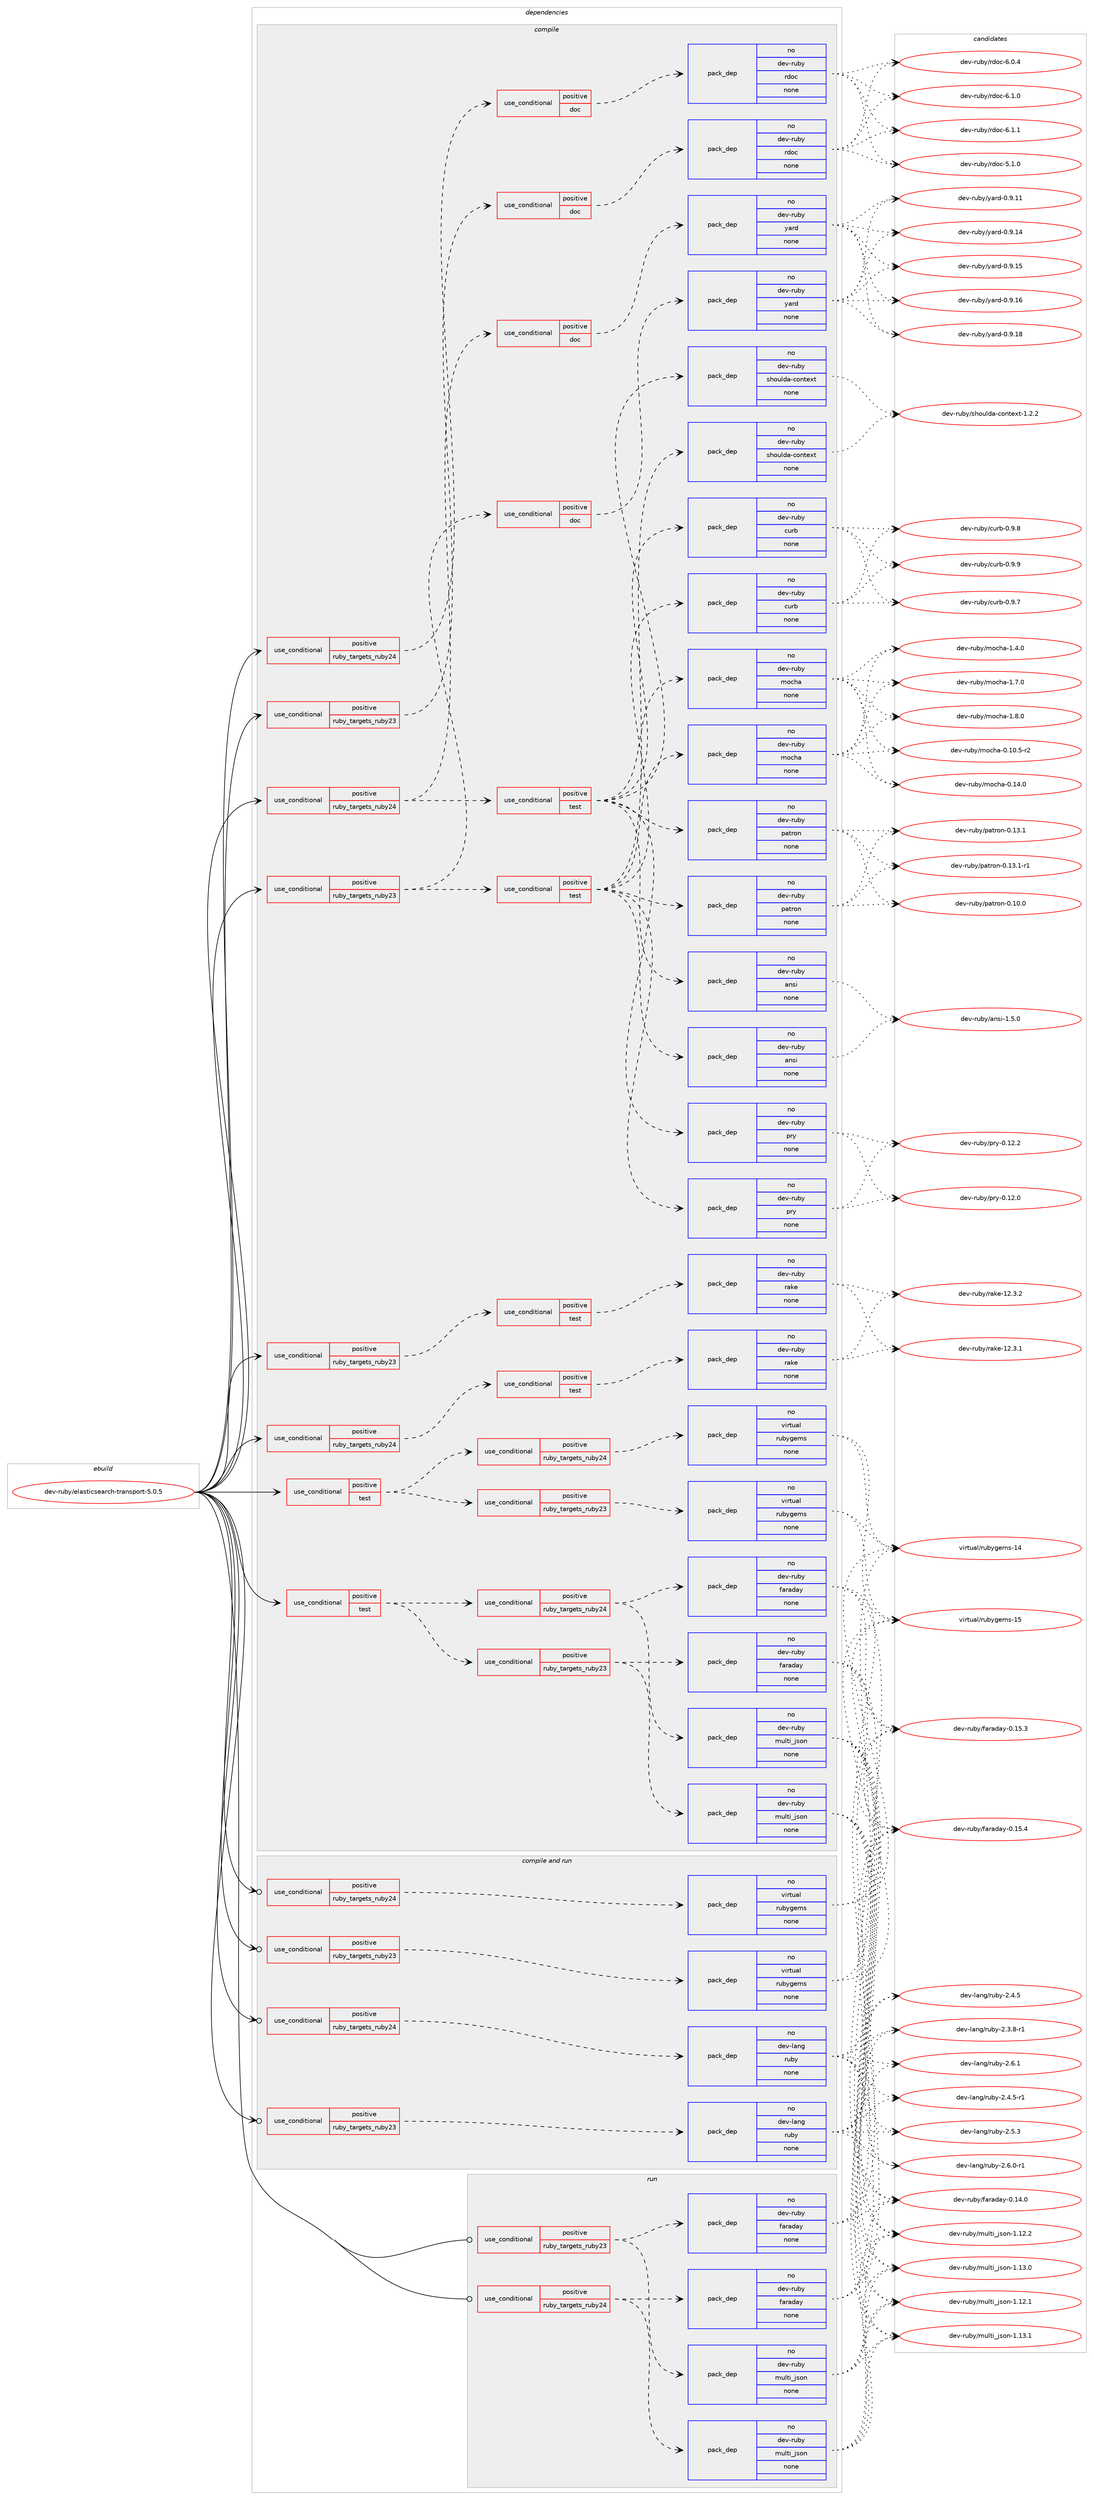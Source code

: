 digraph prolog {

# *************
# Graph options
# *************

newrank=true;
concentrate=true;
compound=true;
graph [rankdir=LR,fontname=Helvetica,fontsize=10,ranksep=1.5];#, ranksep=2.5, nodesep=0.2];
edge  [arrowhead=vee];
node  [fontname=Helvetica,fontsize=10];

# **********
# The ebuild
# **********

subgraph cluster_leftcol {
color=gray;
rank=same;
label=<<i>ebuild</i>>;
id [label="dev-ruby/elasticsearch-transport-5.0.5", color=red, width=4, href="../dev-ruby/elasticsearch-transport-5.0.5.svg"];
}

# ****************
# The dependencies
# ****************

subgraph cluster_midcol {
color=gray;
label=<<i>dependencies</i>>;
subgraph cluster_compile {
fillcolor="#eeeeee";
style=filled;
label=<<i>compile</i>>;
subgraph cond398939 {
dependency1491663 [label=<<TABLE BORDER="0" CELLBORDER="1" CELLSPACING="0" CELLPADDING="4"><TR><TD ROWSPAN="3" CELLPADDING="10">use_conditional</TD></TR><TR><TD>positive</TD></TR><TR><TD>ruby_targets_ruby23</TD></TR></TABLE>>, shape=none, color=red];
subgraph cond398940 {
dependency1491664 [label=<<TABLE BORDER="0" CELLBORDER="1" CELLSPACING="0" CELLPADDING="4"><TR><TD ROWSPAN="3" CELLPADDING="10">use_conditional</TD></TR><TR><TD>positive</TD></TR><TR><TD>doc</TD></TR></TABLE>>, shape=none, color=red];
subgraph pack1069280 {
dependency1491665 [label=<<TABLE BORDER="0" CELLBORDER="1" CELLSPACING="0" CELLPADDING="4" WIDTH="220"><TR><TD ROWSPAN="6" CELLPADDING="30">pack_dep</TD></TR><TR><TD WIDTH="110">no</TD></TR><TR><TD>dev-ruby</TD></TR><TR><TD>rdoc</TD></TR><TR><TD>none</TD></TR><TR><TD></TD></TR></TABLE>>, shape=none, color=blue];
}
dependency1491664:e -> dependency1491665:w [weight=20,style="dashed",arrowhead="vee"];
}
dependency1491663:e -> dependency1491664:w [weight=20,style="dashed",arrowhead="vee"];
}
id:e -> dependency1491663:w [weight=20,style="solid",arrowhead="vee"];
subgraph cond398941 {
dependency1491666 [label=<<TABLE BORDER="0" CELLBORDER="1" CELLSPACING="0" CELLPADDING="4"><TR><TD ROWSPAN="3" CELLPADDING="10">use_conditional</TD></TR><TR><TD>positive</TD></TR><TR><TD>ruby_targets_ruby23</TD></TR></TABLE>>, shape=none, color=red];
subgraph cond398942 {
dependency1491667 [label=<<TABLE BORDER="0" CELLBORDER="1" CELLSPACING="0" CELLPADDING="4"><TR><TD ROWSPAN="3" CELLPADDING="10">use_conditional</TD></TR><TR><TD>positive</TD></TR><TR><TD>doc</TD></TR></TABLE>>, shape=none, color=red];
subgraph pack1069281 {
dependency1491668 [label=<<TABLE BORDER="0" CELLBORDER="1" CELLSPACING="0" CELLPADDING="4" WIDTH="220"><TR><TD ROWSPAN="6" CELLPADDING="30">pack_dep</TD></TR><TR><TD WIDTH="110">no</TD></TR><TR><TD>dev-ruby</TD></TR><TR><TD>yard</TD></TR><TR><TD>none</TD></TR><TR><TD></TD></TR></TABLE>>, shape=none, color=blue];
}
dependency1491667:e -> dependency1491668:w [weight=20,style="dashed",arrowhead="vee"];
}
dependency1491666:e -> dependency1491667:w [weight=20,style="dashed",arrowhead="vee"];
subgraph cond398943 {
dependency1491669 [label=<<TABLE BORDER="0" CELLBORDER="1" CELLSPACING="0" CELLPADDING="4"><TR><TD ROWSPAN="3" CELLPADDING="10">use_conditional</TD></TR><TR><TD>positive</TD></TR><TR><TD>test</TD></TR></TABLE>>, shape=none, color=red];
subgraph pack1069282 {
dependency1491670 [label=<<TABLE BORDER="0" CELLBORDER="1" CELLSPACING="0" CELLPADDING="4" WIDTH="220"><TR><TD ROWSPAN="6" CELLPADDING="30">pack_dep</TD></TR><TR><TD WIDTH="110">no</TD></TR><TR><TD>dev-ruby</TD></TR><TR><TD>ansi</TD></TR><TR><TD>none</TD></TR><TR><TD></TD></TR></TABLE>>, shape=none, color=blue];
}
dependency1491669:e -> dependency1491670:w [weight=20,style="dashed",arrowhead="vee"];
subgraph pack1069283 {
dependency1491671 [label=<<TABLE BORDER="0" CELLBORDER="1" CELLSPACING="0" CELLPADDING="4" WIDTH="220"><TR><TD ROWSPAN="6" CELLPADDING="30">pack_dep</TD></TR><TR><TD WIDTH="110">no</TD></TR><TR><TD>dev-ruby</TD></TR><TR><TD>mocha</TD></TR><TR><TD>none</TD></TR><TR><TD></TD></TR></TABLE>>, shape=none, color=blue];
}
dependency1491669:e -> dependency1491671:w [weight=20,style="dashed",arrowhead="vee"];
subgraph pack1069284 {
dependency1491672 [label=<<TABLE BORDER="0" CELLBORDER="1" CELLSPACING="0" CELLPADDING="4" WIDTH="220"><TR><TD ROWSPAN="6" CELLPADDING="30">pack_dep</TD></TR><TR><TD WIDTH="110">no</TD></TR><TR><TD>dev-ruby</TD></TR><TR><TD>pry</TD></TR><TR><TD>none</TD></TR><TR><TD></TD></TR></TABLE>>, shape=none, color=blue];
}
dependency1491669:e -> dependency1491672:w [weight=20,style="dashed",arrowhead="vee"];
subgraph pack1069285 {
dependency1491673 [label=<<TABLE BORDER="0" CELLBORDER="1" CELLSPACING="0" CELLPADDING="4" WIDTH="220"><TR><TD ROWSPAN="6" CELLPADDING="30">pack_dep</TD></TR><TR><TD WIDTH="110">no</TD></TR><TR><TD>dev-ruby</TD></TR><TR><TD>shoulda-context</TD></TR><TR><TD>none</TD></TR><TR><TD></TD></TR></TABLE>>, shape=none, color=blue];
}
dependency1491669:e -> dependency1491673:w [weight=20,style="dashed",arrowhead="vee"];
subgraph pack1069286 {
dependency1491674 [label=<<TABLE BORDER="0" CELLBORDER="1" CELLSPACING="0" CELLPADDING="4" WIDTH="220"><TR><TD ROWSPAN="6" CELLPADDING="30">pack_dep</TD></TR><TR><TD WIDTH="110">no</TD></TR><TR><TD>dev-ruby</TD></TR><TR><TD>curb</TD></TR><TR><TD>none</TD></TR><TR><TD></TD></TR></TABLE>>, shape=none, color=blue];
}
dependency1491669:e -> dependency1491674:w [weight=20,style="dashed",arrowhead="vee"];
subgraph pack1069287 {
dependency1491675 [label=<<TABLE BORDER="0" CELLBORDER="1" CELLSPACING="0" CELLPADDING="4" WIDTH="220"><TR><TD ROWSPAN="6" CELLPADDING="30">pack_dep</TD></TR><TR><TD WIDTH="110">no</TD></TR><TR><TD>dev-ruby</TD></TR><TR><TD>patron</TD></TR><TR><TD>none</TD></TR><TR><TD></TD></TR></TABLE>>, shape=none, color=blue];
}
dependency1491669:e -> dependency1491675:w [weight=20,style="dashed",arrowhead="vee"];
}
dependency1491666:e -> dependency1491669:w [weight=20,style="dashed",arrowhead="vee"];
}
id:e -> dependency1491666:w [weight=20,style="solid",arrowhead="vee"];
subgraph cond398944 {
dependency1491676 [label=<<TABLE BORDER="0" CELLBORDER="1" CELLSPACING="0" CELLPADDING="4"><TR><TD ROWSPAN="3" CELLPADDING="10">use_conditional</TD></TR><TR><TD>positive</TD></TR><TR><TD>ruby_targets_ruby23</TD></TR></TABLE>>, shape=none, color=red];
subgraph cond398945 {
dependency1491677 [label=<<TABLE BORDER="0" CELLBORDER="1" CELLSPACING="0" CELLPADDING="4"><TR><TD ROWSPAN="3" CELLPADDING="10">use_conditional</TD></TR><TR><TD>positive</TD></TR><TR><TD>test</TD></TR></TABLE>>, shape=none, color=red];
subgraph pack1069288 {
dependency1491678 [label=<<TABLE BORDER="0" CELLBORDER="1" CELLSPACING="0" CELLPADDING="4" WIDTH="220"><TR><TD ROWSPAN="6" CELLPADDING="30">pack_dep</TD></TR><TR><TD WIDTH="110">no</TD></TR><TR><TD>dev-ruby</TD></TR><TR><TD>rake</TD></TR><TR><TD>none</TD></TR><TR><TD></TD></TR></TABLE>>, shape=none, color=blue];
}
dependency1491677:e -> dependency1491678:w [weight=20,style="dashed",arrowhead="vee"];
}
dependency1491676:e -> dependency1491677:w [weight=20,style="dashed",arrowhead="vee"];
}
id:e -> dependency1491676:w [weight=20,style="solid",arrowhead="vee"];
subgraph cond398946 {
dependency1491679 [label=<<TABLE BORDER="0" CELLBORDER="1" CELLSPACING="0" CELLPADDING="4"><TR><TD ROWSPAN="3" CELLPADDING="10">use_conditional</TD></TR><TR><TD>positive</TD></TR><TR><TD>ruby_targets_ruby24</TD></TR></TABLE>>, shape=none, color=red];
subgraph cond398947 {
dependency1491680 [label=<<TABLE BORDER="0" CELLBORDER="1" CELLSPACING="0" CELLPADDING="4"><TR><TD ROWSPAN="3" CELLPADDING="10">use_conditional</TD></TR><TR><TD>positive</TD></TR><TR><TD>doc</TD></TR></TABLE>>, shape=none, color=red];
subgraph pack1069289 {
dependency1491681 [label=<<TABLE BORDER="0" CELLBORDER="1" CELLSPACING="0" CELLPADDING="4" WIDTH="220"><TR><TD ROWSPAN="6" CELLPADDING="30">pack_dep</TD></TR><TR><TD WIDTH="110">no</TD></TR><TR><TD>dev-ruby</TD></TR><TR><TD>rdoc</TD></TR><TR><TD>none</TD></TR><TR><TD></TD></TR></TABLE>>, shape=none, color=blue];
}
dependency1491680:e -> dependency1491681:w [weight=20,style="dashed",arrowhead="vee"];
}
dependency1491679:e -> dependency1491680:w [weight=20,style="dashed",arrowhead="vee"];
}
id:e -> dependency1491679:w [weight=20,style="solid",arrowhead="vee"];
subgraph cond398948 {
dependency1491682 [label=<<TABLE BORDER="0" CELLBORDER="1" CELLSPACING="0" CELLPADDING="4"><TR><TD ROWSPAN="3" CELLPADDING="10">use_conditional</TD></TR><TR><TD>positive</TD></TR><TR><TD>ruby_targets_ruby24</TD></TR></TABLE>>, shape=none, color=red];
subgraph cond398949 {
dependency1491683 [label=<<TABLE BORDER="0" CELLBORDER="1" CELLSPACING="0" CELLPADDING="4"><TR><TD ROWSPAN="3" CELLPADDING="10">use_conditional</TD></TR><TR><TD>positive</TD></TR><TR><TD>doc</TD></TR></TABLE>>, shape=none, color=red];
subgraph pack1069290 {
dependency1491684 [label=<<TABLE BORDER="0" CELLBORDER="1" CELLSPACING="0" CELLPADDING="4" WIDTH="220"><TR><TD ROWSPAN="6" CELLPADDING="30">pack_dep</TD></TR><TR><TD WIDTH="110">no</TD></TR><TR><TD>dev-ruby</TD></TR><TR><TD>yard</TD></TR><TR><TD>none</TD></TR><TR><TD></TD></TR></TABLE>>, shape=none, color=blue];
}
dependency1491683:e -> dependency1491684:w [weight=20,style="dashed",arrowhead="vee"];
}
dependency1491682:e -> dependency1491683:w [weight=20,style="dashed",arrowhead="vee"];
subgraph cond398950 {
dependency1491685 [label=<<TABLE BORDER="0" CELLBORDER="1" CELLSPACING="0" CELLPADDING="4"><TR><TD ROWSPAN="3" CELLPADDING="10">use_conditional</TD></TR><TR><TD>positive</TD></TR><TR><TD>test</TD></TR></TABLE>>, shape=none, color=red];
subgraph pack1069291 {
dependency1491686 [label=<<TABLE BORDER="0" CELLBORDER="1" CELLSPACING="0" CELLPADDING="4" WIDTH="220"><TR><TD ROWSPAN="6" CELLPADDING="30">pack_dep</TD></TR><TR><TD WIDTH="110">no</TD></TR><TR><TD>dev-ruby</TD></TR><TR><TD>ansi</TD></TR><TR><TD>none</TD></TR><TR><TD></TD></TR></TABLE>>, shape=none, color=blue];
}
dependency1491685:e -> dependency1491686:w [weight=20,style="dashed",arrowhead="vee"];
subgraph pack1069292 {
dependency1491687 [label=<<TABLE BORDER="0" CELLBORDER="1" CELLSPACING="0" CELLPADDING="4" WIDTH="220"><TR><TD ROWSPAN="6" CELLPADDING="30">pack_dep</TD></TR><TR><TD WIDTH="110">no</TD></TR><TR><TD>dev-ruby</TD></TR><TR><TD>mocha</TD></TR><TR><TD>none</TD></TR><TR><TD></TD></TR></TABLE>>, shape=none, color=blue];
}
dependency1491685:e -> dependency1491687:w [weight=20,style="dashed",arrowhead="vee"];
subgraph pack1069293 {
dependency1491688 [label=<<TABLE BORDER="0" CELLBORDER="1" CELLSPACING="0" CELLPADDING="4" WIDTH="220"><TR><TD ROWSPAN="6" CELLPADDING="30">pack_dep</TD></TR><TR><TD WIDTH="110">no</TD></TR><TR><TD>dev-ruby</TD></TR><TR><TD>pry</TD></TR><TR><TD>none</TD></TR><TR><TD></TD></TR></TABLE>>, shape=none, color=blue];
}
dependency1491685:e -> dependency1491688:w [weight=20,style="dashed",arrowhead="vee"];
subgraph pack1069294 {
dependency1491689 [label=<<TABLE BORDER="0" CELLBORDER="1" CELLSPACING="0" CELLPADDING="4" WIDTH="220"><TR><TD ROWSPAN="6" CELLPADDING="30">pack_dep</TD></TR><TR><TD WIDTH="110">no</TD></TR><TR><TD>dev-ruby</TD></TR><TR><TD>shoulda-context</TD></TR><TR><TD>none</TD></TR><TR><TD></TD></TR></TABLE>>, shape=none, color=blue];
}
dependency1491685:e -> dependency1491689:w [weight=20,style="dashed",arrowhead="vee"];
subgraph pack1069295 {
dependency1491690 [label=<<TABLE BORDER="0" CELLBORDER="1" CELLSPACING="0" CELLPADDING="4" WIDTH="220"><TR><TD ROWSPAN="6" CELLPADDING="30">pack_dep</TD></TR><TR><TD WIDTH="110">no</TD></TR><TR><TD>dev-ruby</TD></TR><TR><TD>curb</TD></TR><TR><TD>none</TD></TR><TR><TD></TD></TR></TABLE>>, shape=none, color=blue];
}
dependency1491685:e -> dependency1491690:w [weight=20,style="dashed",arrowhead="vee"];
subgraph pack1069296 {
dependency1491691 [label=<<TABLE BORDER="0" CELLBORDER="1" CELLSPACING="0" CELLPADDING="4" WIDTH="220"><TR><TD ROWSPAN="6" CELLPADDING="30">pack_dep</TD></TR><TR><TD WIDTH="110">no</TD></TR><TR><TD>dev-ruby</TD></TR><TR><TD>patron</TD></TR><TR><TD>none</TD></TR><TR><TD></TD></TR></TABLE>>, shape=none, color=blue];
}
dependency1491685:e -> dependency1491691:w [weight=20,style="dashed",arrowhead="vee"];
}
dependency1491682:e -> dependency1491685:w [weight=20,style="dashed",arrowhead="vee"];
}
id:e -> dependency1491682:w [weight=20,style="solid",arrowhead="vee"];
subgraph cond398951 {
dependency1491692 [label=<<TABLE BORDER="0" CELLBORDER="1" CELLSPACING="0" CELLPADDING="4"><TR><TD ROWSPAN="3" CELLPADDING="10">use_conditional</TD></TR><TR><TD>positive</TD></TR><TR><TD>ruby_targets_ruby24</TD></TR></TABLE>>, shape=none, color=red];
subgraph cond398952 {
dependency1491693 [label=<<TABLE BORDER="0" CELLBORDER="1" CELLSPACING="0" CELLPADDING="4"><TR><TD ROWSPAN="3" CELLPADDING="10">use_conditional</TD></TR><TR><TD>positive</TD></TR><TR><TD>test</TD></TR></TABLE>>, shape=none, color=red];
subgraph pack1069297 {
dependency1491694 [label=<<TABLE BORDER="0" CELLBORDER="1" CELLSPACING="0" CELLPADDING="4" WIDTH="220"><TR><TD ROWSPAN="6" CELLPADDING="30">pack_dep</TD></TR><TR><TD WIDTH="110">no</TD></TR><TR><TD>dev-ruby</TD></TR><TR><TD>rake</TD></TR><TR><TD>none</TD></TR><TR><TD></TD></TR></TABLE>>, shape=none, color=blue];
}
dependency1491693:e -> dependency1491694:w [weight=20,style="dashed",arrowhead="vee"];
}
dependency1491692:e -> dependency1491693:w [weight=20,style="dashed",arrowhead="vee"];
}
id:e -> dependency1491692:w [weight=20,style="solid",arrowhead="vee"];
subgraph cond398953 {
dependency1491695 [label=<<TABLE BORDER="0" CELLBORDER="1" CELLSPACING="0" CELLPADDING="4"><TR><TD ROWSPAN="3" CELLPADDING="10">use_conditional</TD></TR><TR><TD>positive</TD></TR><TR><TD>test</TD></TR></TABLE>>, shape=none, color=red];
subgraph cond398954 {
dependency1491696 [label=<<TABLE BORDER="0" CELLBORDER="1" CELLSPACING="0" CELLPADDING="4"><TR><TD ROWSPAN="3" CELLPADDING="10">use_conditional</TD></TR><TR><TD>positive</TD></TR><TR><TD>ruby_targets_ruby23</TD></TR></TABLE>>, shape=none, color=red];
subgraph pack1069298 {
dependency1491697 [label=<<TABLE BORDER="0" CELLBORDER="1" CELLSPACING="0" CELLPADDING="4" WIDTH="220"><TR><TD ROWSPAN="6" CELLPADDING="30">pack_dep</TD></TR><TR><TD WIDTH="110">no</TD></TR><TR><TD>dev-ruby</TD></TR><TR><TD>faraday</TD></TR><TR><TD>none</TD></TR><TR><TD></TD></TR></TABLE>>, shape=none, color=blue];
}
dependency1491696:e -> dependency1491697:w [weight=20,style="dashed",arrowhead="vee"];
subgraph pack1069299 {
dependency1491698 [label=<<TABLE BORDER="0" CELLBORDER="1" CELLSPACING="0" CELLPADDING="4" WIDTH="220"><TR><TD ROWSPAN="6" CELLPADDING="30">pack_dep</TD></TR><TR><TD WIDTH="110">no</TD></TR><TR><TD>dev-ruby</TD></TR><TR><TD>multi_json</TD></TR><TR><TD>none</TD></TR><TR><TD></TD></TR></TABLE>>, shape=none, color=blue];
}
dependency1491696:e -> dependency1491698:w [weight=20,style="dashed",arrowhead="vee"];
}
dependency1491695:e -> dependency1491696:w [weight=20,style="dashed",arrowhead="vee"];
subgraph cond398955 {
dependency1491699 [label=<<TABLE BORDER="0" CELLBORDER="1" CELLSPACING="0" CELLPADDING="4"><TR><TD ROWSPAN="3" CELLPADDING="10">use_conditional</TD></TR><TR><TD>positive</TD></TR><TR><TD>ruby_targets_ruby24</TD></TR></TABLE>>, shape=none, color=red];
subgraph pack1069300 {
dependency1491700 [label=<<TABLE BORDER="0" CELLBORDER="1" CELLSPACING="0" CELLPADDING="4" WIDTH="220"><TR><TD ROWSPAN="6" CELLPADDING="30">pack_dep</TD></TR><TR><TD WIDTH="110">no</TD></TR><TR><TD>dev-ruby</TD></TR><TR><TD>faraday</TD></TR><TR><TD>none</TD></TR><TR><TD></TD></TR></TABLE>>, shape=none, color=blue];
}
dependency1491699:e -> dependency1491700:w [weight=20,style="dashed",arrowhead="vee"];
subgraph pack1069301 {
dependency1491701 [label=<<TABLE BORDER="0" CELLBORDER="1" CELLSPACING="0" CELLPADDING="4" WIDTH="220"><TR><TD ROWSPAN="6" CELLPADDING="30">pack_dep</TD></TR><TR><TD WIDTH="110">no</TD></TR><TR><TD>dev-ruby</TD></TR><TR><TD>multi_json</TD></TR><TR><TD>none</TD></TR><TR><TD></TD></TR></TABLE>>, shape=none, color=blue];
}
dependency1491699:e -> dependency1491701:w [weight=20,style="dashed",arrowhead="vee"];
}
dependency1491695:e -> dependency1491699:w [weight=20,style="dashed",arrowhead="vee"];
}
id:e -> dependency1491695:w [weight=20,style="solid",arrowhead="vee"];
subgraph cond398956 {
dependency1491702 [label=<<TABLE BORDER="0" CELLBORDER="1" CELLSPACING="0" CELLPADDING="4"><TR><TD ROWSPAN="3" CELLPADDING="10">use_conditional</TD></TR><TR><TD>positive</TD></TR><TR><TD>test</TD></TR></TABLE>>, shape=none, color=red];
subgraph cond398957 {
dependency1491703 [label=<<TABLE BORDER="0" CELLBORDER="1" CELLSPACING="0" CELLPADDING="4"><TR><TD ROWSPAN="3" CELLPADDING="10">use_conditional</TD></TR><TR><TD>positive</TD></TR><TR><TD>ruby_targets_ruby23</TD></TR></TABLE>>, shape=none, color=red];
subgraph pack1069302 {
dependency1491704 [label=<<TABLE BORDER="0" CELLBORDER="1" CELLSPACING="0" CELLPADDING="4" WIDTH="220"><TR><TD ROWSPAN="6" CELLPADDING="30">pack_dep</TD></TR><TR><TD WIDTH="110">no</TD></TR><TR><TD>virtual</TD></TR><TR><TD>rubygems</TD></TR><TR><TD>none</TD></TR><TR><TD></TD></TR></TABLE>>, shape=none, color=blue];
}
dependency1491703:e -> dependency1491704:w [weight=20,style="dashed",arrowhead="vee"];
}
dependency1491702:e -> dependency1491703:w [weight=20,style="dashed",arrowhead="vee"];
subgraph cond398958 {
dependency1491705 [label=<<TABLE BORDER="0" CELLBORDER="1" CELLSPACING="0" CELLPADDING="4"><TR><TD ROWSPAN="3" CELLPADDING="10">use_conditional</TD></TR><TR><TD>positive</TD></TR><TR><TD>ruby_targets_ruby24</TD></TR></TABLE>>, shape=none, color=red];
subgraph pack1069303 {
dependency1491706 [label=<<TABLE BORDER="0" CELLBORDER="1" CELLSPACING="0" CELLPADDING="4" WIDTH="220"><TR><TD ROWSPAN="6" CELLPADDING="30">pack_dep</TD></TR><TR><TD WIDTH="110">no</TD></TR><TR><TD>virtual</TD></TR><TR><TD>rubygems</TD></TR><TR><TD>none</TD></TR><TR><TD></TD></TR></TABLE>>, shape=none, color=blue];
}
dependency1491705:e -> dependency1491706:w [weight=20,style="dashed",arrowhead="vee"];
}
dependency1491702:e -> dependency1491705:w [weight=20,style="dashed",arrowhead="vee"];
}
id:e -> dependency1491702:w [weight=20,style="solid",arrowhead="vee"];
}
subgraph cluster_compileandrun {
fillcolor="#eeeeee";
style=filled;
label=<<i>compile and run</i>>;
subgraph cond398959 {
dependency1491707 [label=<<TABLE BORDER="0" CELLBORDER="1" CELLSPACING="0" CELLPADDING="4"><TR><TD ROWSPAN="3" CELLPADDING="10">use_conditional</TD></TR><TR><TD>positive</TD></TR><TR><TD>ruby_targets_ruby23</TD></TR></TABLE>>, shape=none, color=red];
subgraph pack1069304 {
dependency1491708 [label=<<TABLE BORDER="0" CELLBORDER="1" CELLSPACING="0" CELLPADDING="4" WIDTH="220"><TR><TD ROWSPAN="6" CELLPADDING="30">pack_dep</TD></TR><TR><TD WIDTH="110">no</TD></TR><TR><TD>dev-lang</TD></TR><TR><TD>ruby</TD></TR><TR><TD>none</TD></TR><TR><TD></TD></TR></TABLE>>, shape=none, color=blue];
}
dependency1491707:e -> dependency1491708:w [weight=20,style="dashed",arrowhead="vee"];
}
id:e -> dependency1491707:w [weight=20,style="solid",arrowhead="odotvee"];
subgraph cond398960 {
dependency1491709 [label=<<TABLE BORDER="0" CELLBORDER="1" CELLSPACING="0" CELLPADDING="4"><TR><TD ROWSPAN="3" CELLPADDING="10">use_conditional</TD></TR><TR><TD>positive</TD></TR><TR><TD>ruby_targets_ruby23</TD></TR></TABLE>>, shape=none, color=red];
subgraph pack1069305 {
dependency1491710 [label=<<TABLE BORDER="0" CELLBORDER="1" CELLSPACING="0" CELLPADDING="4" WIDTH="220"><TR><TD ROWSPAN="6" CELLPADDING="30">pack_dep</TD></TR><TR><TD WIDTH="110">no</TD></TR><TR><TD>virtual</TD></TR><TR><TD>rubygems</TD></TR><TR><TD>none</TD></TR><TR><TD></TD></TR></TABLE>>, shape=none, color=blue];
}
dependency1491709:e -> dependency1491710:w [weight=20,style="dashed",arrowhead="vee"];
}
id:e -> dependency1491709:w [weight=20,style="solid",arrowhead="odotvee"];
subgraph cond398961 {
dependency1491711 [label=<<TABLE BORDER="0" CELLBORDER="1" CELLSPACING="0" CELLPADDING="4"><TR><TD ROWSPAN="3" CELLPADDING="10">use_conditional</TD></TR><TR><TD>positive</TD></TR><TR><TD>ruby_targets_ruby24</TD></TR></TABLE>>, shape=none, color=red];
subgraph pack1069306 {
dependency1491712 [label=<<TABLE BORDER="0" CELLBORDER="1" CELLSPACING="0" CELLPADDING="4" WIDTH="220"><TR><TD ROWSPAN="6" CELLPADDING="30">pack_dep</TD></TR><TR><TD WIDTH="110">no</TD></TR><TR><TD>dev-lang</TD></TR><TR><TD>ruby</TD></TR><TR><TD>none</TD></TR><TR><TD></TD></TR></TABLE>>, shape=none, color=blue];
}
dependency1491711:e -> dependency1491712:w [weight=20,style="dashed",arrowhead="vee"];
}
id:e -> dependency1491711:w [weight=20,style="solid",arrowhead="odotvee"];
subgraph cond398962 {
dependency1491713 [label=<<TABLE BORDER="0" CELLBORDER="1" CELLSPACING="0" CELLPADDING="4"><TR><TD ROWSPAN="3" CELLPADDING="10">use_conditional</TD></TR><TR><TD>positive</TD></TR><TR><TD>ruby_targets_ruby24</TD></TR></TABLE>>, shape=none, color=red];
subgraph pack1069307 {
dependency1491714 [label=<<TABLE BORDER="0" CELLBORDER="1" CELLSPACING="0" CELLPADDING="4" WIDTH="220"><TR><TD ROWSPAN="6" CELLPADDING="30">pack_dep</TD></TR><TR><TD WIDTH="110">no</TD></TR><TR><TD>virtual</TD></TR><TR><TD>rubygems</TD></TR><TR><TD>none</TD></TR><TR><TD></TD></TR></TABLE>>, shape=none, color=blue];
}
dependency1491713:e -> dependency1491714:w [weight=20,style="dashed",arrowhead="vee"];
}
id:e -> dependency1491713:w [weight=20,style="solid",arrowhead="odotvee"];
}
subgraph cluster_run {
fillcolor="#eeeeee";
style=filled;
label=<<i>run</i>>;
subgraph cond398963 {
dependency1491715 [label=<<TABLE BORDER="0" CELLBORDER="1" CELLSPACING="0" CELLPADDING="4"><TR><TD ROWSPAN="3" CELLPADDING="10">use_conditional</TD></TR><TR><TD>positive</TD></TR><TR><TD>ruby_targets_ruby23</TD></TR></TABLE>>, shape=none, color=red];
subgraph pack1069308 {
dependency1491716 [label=<<TABLE BORDER="0" CELLBORDER="1" CELLSPACING="0" CELLPADDING="4" WIDTH="220"><TR><TD ROWSPAN="6" CELLPADDING="30">pack_dep</TD></TR><TR><TD WIDTH="110">no</TD></TR><TR><TD>dev-ruby</TD></TR><TR><TD>faraday</TD></TR><TR><TD>none</TD></TR><TR><TD></TD></TR></TABLE>>, shape=none, color=blue];
}
dependency1491715:e -> dependency1491716:w [weight=20,style="dashed",arrowhead="vee"];
subgraph pack1069309 {
dependency1491717 [label=<<TABLE BORDER="0" CELLBORDER="1" CELLSPACING="0" CELLPADDING="4" WIDTH="220"><TR><TD ROWSPAN="6" CELLPADDING="30">pack_dep</TD></TR><TR><TD WIDTH="110">no</TD></TR><TR><TD>dev-ruby</TD></TR><TR><TD>multi_json</TD></TR><TR><TD>none</TD></TR><TR><TD></TD></TR></TABLE>>, shape=none, color=blue];
}
dependency1491715:e -> dependency1491717:w [weight=20,style="dashed",arrowhead="vee"];
}
id:e -> dependency1491715:w [weight=20,style="solid",arrowhead="odot"];
subgraph cond398964 {
dependency1491718 [label=<<TABLE BORDER="0" CELLBORDER="1" CELLSPACING="0" CELLPADDING="4"><TR><TD ROWSPAN="3" CELLPADDING="10">use_conditional</TD></TR><TR><TD>positive</TD></TR><TR><TD>ruby_targets_ruby24</TD></TR></TABLE>>, shape=none, color=red];
subgraph pack1069310 {
dependency1491719 [label=<<TABLE BORDER="0" CELLBORDER="1" CELLSPACING="0" CELLPADDING="4" WIDTH="220"><TR><TD ROWSPAN="6" CELLPADDING="30">pack_dep</TD></TR><TR><TD WIDTH="110">no</TD></TR><TR><TD>dev-ruby</TD></TR><TR><TD>faraday</TD></TR><TR><TD>none</TD></TR><TR><TD></TD></TR></TABLE>>, shape=none, color=blue];
}
dependency1491718:e -> dependency1491719:w [weight=20,style="dashed",arrowhead="vee"];
subgraph pack1069311 {
dependency1491720 [label=<<TABLE BORDER="0" CELLBORDER="1" CELLSPACING="0" CELLPADDING="4" WIDTH="220"><TR><TD ROWSPAN="6" CELLPADDING="30">pack_dep</TD></TR><TR><TD WIDTH="110">no</TD></TR><TR><TD>dev-ruby</TD></TR><TR><TD>multi_json</TD></TR><TR><TD>none</TD></TR><TR><TD></TD></TR></TABLE>>, shape=none, color=blue];
}
dependency1491718:e -> dependency1491720:w [weight=20,style="dashed",arrowhead="vee"];
}
id:e -> dependency1491718:w [weight=20,style="solid",arrowhead="odot"];
}
}

# **************
# The candidates
# **************

subgraph cluster_choices {
rank=same;
color=gray;
label=<<i>candidates</i>>;

subgraph choice1069280 {
color=black;
nodesep=1;
choice10010111845114117981214711410011199455346494648 [label="dev-ruby/rdoc-5.1.0", color=red, width=4,href="../dev-ruby/rdoc-5.1.0.svg"];
choice10010111845114117981214711410011199455446484652 [label="dev-ruby/rdoc-6.0.4", color=red, width=4,href="../dev-ruby/rdoc-6.0.4.svg"];
choice10010111845114117981214711410011199455446494648 [label="dev-ruby/rdoc-6.1.0", color=red, width=4,href="../dev-ruby/rdoc-6.1.0.svg"];
choice10010111845114117981214711410011199455446494649 [label="dev-ruby/rdoc-6.1.1", color=red, width=4,href="../dev-ruby/rdoc-6.1.1.svg"];
dependency1491665:e -> choice10010111845114117981214711410011199455346494648:w [style=dotted,weight="100"];
dependency1491665:e -> choice10010111845114117981214711410011199455446484652:w [style=dotted,weight="100"];
dependency1491665:e -> choice10010111845114117981214711410011199455446494648:w [style=dotted,weight="100"];
dependency1491665:e -> choice10010111845114117981214711410011199455446494649:w [style=dotted,weight="100"];
}
subgraph choice1069281 {
color=black;
nodesep=1;
choice1001011184511411798121471219711410045484657464949 [label="dev-ruby/yard-0.9.11", color=red, width=4,href="../dev-ruby/yard-0.9.11.svg"];
choice1001011184511411798121471219711410045484657464952 [label="dev-ruby/yard-0.9.14", color=red, width=4,href="../dev-ruby/yard-0.9.14.svg"];
choice1001011184511411798121471219711410045484657464953 [label="dev-ruby/yard-0.9.15", color=red, width=4,href="../dev-ruby/yard-0.9.15.svg"];
choice1001011184511411798121471219711410045484657464954 [label="dev-ruby/yard-0.9.16", color=red, width=4,href="../dev-ruby/yard-0.9.16.svg"];
choice1001011184511411798121471219711410045484657464956 [label="dev-ruby/yard-0.9.18", color=red, width=4,href="../dev-ruby/yard-0.9.18.svg"];
dependency1491668:e -> choice1001011184511411798121471219711410045484657464949:w [style=dotted,weight="100"];
dependency1491668:e -> choice1001011184511411798121471219711410045484657464952:w [style=dotted,weight="100"];
dependency1491668:e -> choice1001011184511411798121471219711410045484657464953:w [style=dotted,weight="100"];
dependency1491668:e -> choice1001011184511411798121471219711410045484657464954:w [style=dotted,weight="100"];
dependency1491668:e -> choice1001011184511411798121471219711410045484657464956:w [style=dotted,weight="100"];
}
subgraph choice1069282 {
color=black;
nodesep=1;
choice10010111845114117981214797110115105454946534648 [label="dev-ruby/ansi-1.5.0", color=red, width=4,href="../dev-ruby/ansi-1.5.0.svg"];
dependency1491670:e -> choice10010111845114117981214797110115105454946534648:w [style=dotted,weight="100"];
}
subgraph choice1069283 {
color=black;
nodesep=1;
choice1001011184511411798121471091119910497454846494846534511450 [label="dev-ruby/mocha-0.10.5-r2", color=red, width=4,href="../dev-ruby/mocha-0.10.5-r2.svg"];
choice100101118451141179812147109111991049745484649524648 [label="dev-ruby/mocha-0.14.0", color=red, width=4,href="../dev-ruby/mocha-0.14.0.svg"];
choice1001011184511411798121471091119910497454946524648 [label="dev-ruby/mocha-1.4.0", color=red, width=4,href="../dev-ruby/mocha-1.4.0.svg"];
choice1001011184511411798121471091119910497454946554648 [label="dev-ruby/mocha-1.7.0", color=red, width=4,href="../dev-ruby/mocha-1.7.0.svg"];
choice1001011184511411798121471091119910497454946564648 [label="dev-ruby/mocha-1.8.0", color=red, width=4,href="../dev-ruby/mocha-1.8.0.svg"];
dependency1491671:e -> choice1001011184511411798121471091119910497454846494846534511450:w [style=dotted,weight="100"];
dependency1491671:e -> choice100101118451141179812147109111991049745484649524648:w [style=dotted,weight="100"];
dependency1491671:e -> choice1001011184511411798121471091119910497454946524648:w [style=dotted,weight="100"];
dependency1491671:e -> choice1001011184511411798121471091119910497454946554648:w [style=dotted,weight="100"];
dependency1491671:e -> choice1001011184511411798121471091119910497454946564648:w [style=dotted,weight="100"];
}
subgraph choice1069284 {
color=black;
nodesep=1;
choice10010111845114117981214711211412145484649504648 [label="dev-ruby/pry-0.12.0", color=red, width=4,href="../dev-ruby/pry-0.12.0.svg"];
choice10010111845114117981214711211412145484649504650 [label="dev-ruby/pry-0.12.2", color=red, width=4,href="../dev-ruby/pry-0.12.2.svg"];
dependency1491672:e -> choice10010111845114117981214711211412145484649504648:w [style=dotted,weight="100"];
dependency1491672:e -> choice10010111845114117981214711211412145484649504650:w [style=dotted,weight="100"];
}
subgraph choice1069285 {
color=black;
nodesep=1;
choice100101118451141179812147115104111117108100974599111110116101120116454946504650 [label="dev-ruby/shoulda-context-1.2.2", color=red, width=4,href="../dev-ruby/shoulda-context-1.2.2.svg"];
dependency1491673:e -> choice100101118451141179812147115104111117108100974599111110116101120116454946504650:w [style=dotted,weight="100"];
}
subgraph choice1069286 {
color=black;
nodesep=1;
choice1001011184511411798121479911711498454846574655 [label="dev-ruby/curb-0.9.7", color=red, width=4,href="../dev-ruby/curb-0.9.7.svg"];
choice1001011184511411798121479911711498454846574656 [label="dev-ruby/curb-0.9.8", color=red, width=4,href="../dev-ruby/curb-0.9.8.svg"];
choice1001011184511411798121479911711498454846574657 [label="dev-ruby/curb-0.9.9", color=red, width=4,href="../dev-ruby/curb-0.9.9.svg"];
dependency1491674:e -> choice1001011184511411798121479911711498454846574655:w [style=dotted,weight="100"];
dependency1491674:e -> choice1001011184511411798121479911711498454846574656:w [style=dotted,weight="100"];
dependency1491674:e -> choice1001011184511411798121479911711498454846574657:w [style=dotted,weight="100"];
}
subgraph choice1069287 {
color=black;
nodesep=1;
choice1001011184511411798121471129711611411111045484649484648 [label="dev-ruby/patron-0.10.0", color=red, width=4,href="../dev-ruby/patron-0.10.0.svg"];
choice1001011184511411798121471129711611411111045484649514649 [label="dev-ruby/patron-0.13.1", color=red, width=4,href="../dev-ruby/patron-0.13.1.svg"];
choice10010111845114117981214711297116114111110454846495146494511449 [label="dev-ruby/patron-0.13.1-r1", color=red, width=4,href="../dev-ruby/patron-0.13.1-r1.svg"];
dependency1491675:e -> choice1001011184511411798121471129711611411111045484649484648:w [style=dotted,weight="100"];
dependency1491675:e -> choice1001011184511411798121471129711611411111045484649514649:w [style=dotted,weight="100"];
dependency1491675:e -> choice10010111845114117981214711297116114111110454846495146494511449:w [style=dotted,weight="100"];
}
subgraph choice1069288 {
color=black;
nodesep=1;
choice1001011184511411798121471149710710145495046514649 [label="dev-ruby/rake-12.3.1", color=red, width=4,href="../dev-ruby/rake-12.3.1.svg"];
choice1001011184511411798121471149710710145495046514650 [label="dev-ruby/rake-12.3.2", color=red, width=4,href="../dev-ruby/rake-12.3.2.svg"];
dependency1491678:e -> choice1001011184511411798121471149710710145495046514649:w [style=dotted,weight="100"];
dependency1491678:e -> choice1001011184511411798121471149710710145495046514650:w [style=dotted,weight="100"];
}
subgraph choice1069289 {
color=black;
nodesep=1;
choice10010111845114117981214711410011199455346494648 [label="dev-ruby/rdoc-5.1.0", color=red, width=4,href="../dev-ruby/rdoc-5.1.0.svg"];
choice10010111845114117981214711410011199455446484652 [label="dev-ruby/rdoc-6.0.4", color=red, width=4,href="../dev-ruby/rdoc-6.0.4.svg"];
choice10010111845114117981214711410011199455446494648 [label="dev-ruby/rdoc-6.1.0", color=red, width=4,href="../dev-ruby/rdoc-6.1.0.svg"];
choice10010111845114117981214711410011199455446494649 [label="dev-ruby/rdoc-6.1.1", color=red, width=4,href="../dev-ruby/rdoc-6.1.1.svg"];
dependency1491681:e -> choice10010111845114117981214711410011199455346494648:w [style=dotted,weight="100"];
dependency1491681:e -> choice10010111845114117981214711410011199455446484652:w [style=dotted,weight="100"];
dependency1491681:e -> choice10010111845114117981214711410011199455446494648:w [style=dotted,weight="100"];
dependency1491681:e -> choice10010111845114117981214711410011199455446494649:w [style=dotted,weight="100"];
}
subgraph choice1069290 {
color=black;
nodesep=1;
choice1001011184511411798121471219711410045484657464949 [label="dev-ruby/yard-0.9.11", color=red, width=4,href="../dev-ruby/yard-0.9.11.svg"];
choice1001011184511411798121471219711410045484657464952 [label="dev-ruby/yard-0.9.14", color=red, width=4,href="../dev-ruby/yard-0.9.14.svg"];
choice1001011184511411798121471219711410045484657464953 [label="dev-ruby/yard-0.9.15", color=red, width=4,href="../dev-ruby/yard-0.9.15.svg"];
choice1001011184511411798121471219711410045484657464954 [label="dev-ruby/yard-0.9.16", color=red, width=4,href="../dev-ruby/yard-0.9.16.svg"];
choice1001011184511411798121471219711410045484657464956 [label="dev-ruby/yard-0.9.18", color=red, width=4,href="../dev-ruby/yard-0.9.18.svg"];
dependency1491684:e -> choice1001011184511411798121471219711410045484657464949:w [style=dotted,weight="100"];
dependency1491684:e -> choice1001011184511411798121471219711410045484657464952:w [style=dotted,weight="100"];
dependency1491684:e -> choice1001011184511411798121471219711410045484657464953:w [style=dotted,weight="100"];
dependency1491684:e -> choice1001011184511411798121471219711410045484657464954:w [style=dotted,weight="100"];
dependency1491684:e -> choice1001011184511411798121471219711410045484657464956:w [style=dotted,weight="100"];
}
subgraph choice1069291 {
color=black;
nodesep=1;
choice10010111845114117981214797110115105454946534648 [label="dev-ruby/ansi-1.5.0", color=red, width=4,href="../dev-ruby/ansi-1.5.0.svg"];
dependency1491686:e -> choice10010111845114117981214797110115105454946534648:w [style=dotted,weight="100"];
}
subgraph choice1069292 {
color=black;
nodesep=1;
choice1001011184511411798121471091119910497454846494846534511450 [label="dev-ruby/mocha-0.10.5-r2", color=red, width=4,href="../dev-ruby/mocha-0.10.5-r2.svg"];
choice100101118451141179812147109111991049745484649524648 [label="dev-ruby/mocha-0.14.0", color=red, width=4,href="../dev-ruby/mocha-0.14.0.svg"];
choice1001011184511411798121471091119910497454946524648 [label="dev-ruby/mocha-1.4.0", color=red, width=4,href="../dev-ruby/mocha-1.4.0.svg"];
choice1001011184511411798121471091119910497454946554648 [label="dev-ruby/mocha-1.7.0", color=red, width=4,href="../dev-ruby/mocha-1.7.0.svg"];
choice1001011184511411798121471091119910497454946564648 [label="dev-ruby/mocha-1.8.0", color=red, width=4,href="../dev-ruby/mocha-1.8.0.svg"];
dependency1491687:e -> choice1001011184511411798121471091119910497454846494846534511450:w [style=dotted,weight="100"];
dependency1491687:e -> choice100101118451141179812147109111991049745484649524648:w [style=dotted,weight="100"];
dependency1491687:e -> choice1001011184511411798121471091119910497454946524648:w [style=dotted,weight="100"];
dependency1491687:e -> choice1001011184511411798121471091119910497454946554648:w [style=dotted,weight="100"];
dependency1491687:e -> choice1001011184511411798121471091119910497454946564648:w [style=dotted,weight="100"];
}
subgraph choice1069293 {
color=black;
nodesep=1;
choice10010111845114117981214711211412145484649504648 [label="dev-ruby/pry-0.12.0", color=red, width=4,href="../dev-ruby/pry-0.12.0.svg"];
choice10010111845114117981214711211412145484649504650 [label="dev-ruby/pry-0.12.2", color=red, width=4,href="../dev-ruby/pry-0.12.2.svg"];
dependency1491688:e -> choice10010111845114117981214711211412145484649504648:w [style=dotted,weight="100"];
dependency1491688:e -> choice10010111845114117981214711211412145484649504650:w [style=dotted,weight="100"];
}
subgraph choice1069294 {
color=black;
nodesep=1;
choice100101118451141179812147115104111117108100974599111110116101120116454946504650 [label="dev-ruby/shoulda-context-1.2.2", color=red, width=4,href="../dev-ruby/shoulda-context-1.2.2.svg"];
dependency1491689:e -> choice100101118451141179812147115104111117108100974599111110116101120116454946504650:w [style=dotted,weight="100"];
}
subgraph choice1069295 {
color=black;
nodesep=1;
choice1001011184511411798121479911711498454846574655 [label="dev-ruby/curb-0.9.7", color=red, width=4,href="../dev-ruby/curb-0.9.7.svg"];
choice1001011184511411798121479911711498454846574656 [label="dev-ruby/curb-0.9.8", color=red, width=4,href="../dev-ruby/curb-0.9.8.svg"];
choice1001011184511411798121479911711498454846574657 [label="dev-ruby/curb-0.9.9", color=red, width=4,href="../dev-ruby/curb-0.9.9.svg"];
dependency1491690:e -> choice1001011184511411798121479911711498454846574655:w [style=dotted,weight="100"];
dependency1491690:e -> choice1001011184511411798121479911711498454846574656:w [style=dotted,weight="100"];
dependency1491690:e -> choice1001011184511411798121479911711498454846574657:w [style=dotted,weight="100"];
}
subgraph choice1069296 {
color=black;
nodesep=1;
choice1001011184511411798121471129711611411111045484649484648 [label="dev-ruby/patron-0.10.0", color=red, width=4,href="../dev-ruby/patron-0.10.0.svg"];
choice1001011184511411798121471129711611411111045484649514649 [label="dev-ruby/patron-0.13.1", color=red, width=4,href="../dev-ruby/patron-0.13.1.svg"];
choice10010111845114117981214711297116114111110454846495146494511449 [label="dev-ruby/patron-0.13.1-r1", color=red, width=4,href="../dev-ruby/patron-0.13.1-r1.svg"];
dependency1491691:e -> choice1001011184511411798121471129711611411111045484649484648:w [style=dotted,weight="100"];
dependency1491691:e -> choice1001011184511411798121471129711611411111045484649514649:w [style=dotted,weight="100"];
dependency1491691:e -> choice10010111845114117981214711297116114111110454846495146494511449:w [style=dotted,weight="100"];
}
subgraph choice1069297 {
color=black;
nodesep=1;
choice1001011184511411798121471149710710145495046514649 [label="dev-ruby/rake-12.3.1", color=red, width=4,href="../dev-ruby/rake-12.3.1.svg"];
choice1001011184511411798121471149710710145495046514650 [label="dev-ruby/rake-12.3.2", color=red, width=4,href="../dev-ruby/rake-12.3.2.svg"];
dependency1491694:e -> choice1001011184511411798121471149710710145495046514649:w [style=dotted,weight="100"];
dependency1491694:e -> choice1001011184511411798121471149710710145495046514650:w [style=dotted,weight="100"];
}
subgraph choice1069298 {
color=black;
nodesep=1;
choice10010111845114117981214710297114971009712145484649524648 [label="dev-ruby/faraday-0.14.0", color=red, width=4,href="../dev-ruby/faraday-0.14.0.svg"];
choice10010111845114117981214710297114971009712145484649534651 [label="dev-ruby/faraday-0.15.3", color=red, width=4,href="../dev-ruby/faraday-0.15.3.svg"];
choice10010111845114117981214710297114971009712145484649534652 [label="dev-ruby/faraday-0.15.4", color=red, width=4,href="../dev-ruby/faraday-0.15.4.svg"];
dependency1491697:e -> choice10010111845114117981214710297114971009712145484649524648:w [style=dotted,weight="100"];
dependency1491697:e -> choice10010111845114117981214710297114971009712145484649534651:w [style=dotted,weight="100"];
dependency1491697:e -> choice10010111845114117981214710297114971009712145484649534652:w [style=dotted,weight="100"];
}
subgraph choice1069299 {
color=black;
nodesep=1;
choice1001011184511411798121471091171081161059510611511111045494649504649 [label="dev-ruby/multi_json-1.12.1", color=red, width=4,href="../dev-ruby/multi_json-1.12.1.svg"];
choice1001011184511411798121471091171081161059510611511111045494649504650 [label="dev-ruby/multi_json-1.12.2", color=red, width=4,href="../dev-ruby/multi_json-1.12.2.svg"];
choice1001011184511411798121471091171081161059510611511111045494649514648 [label="dev-ruby/multi_json-1.13.0", color=red, width=4,href="../dev-ruby/multi_json-1.13.0.svg"];
choice1001011184511411798121471091171081161059510611511111045494649514649 [label="dev-ruby/multi_json-1.13.1", color=red, width=4,href="../dev-ruby/multi_json-1.13.1.svg"];
dependency1491698:e -> choice1001011184511411798121471091171081161059510611511111045494649504649:w [style=dotted,weight="100"];
dependency1491698:e -> choice1001011184511411798121471091171081161059510611511111045494649504650:w [style=dotted,weight="100"];
dependency1491698:e -> choice1001011184511411798121471091171081161059510611511111045494649514648:w [style=dotted,weight="100"];
dependency1491698:e -> choice1001011184511411798121471091171081161059510611511111045494649514649:w [style=dotted,weight="100"];
}
subgraph choice1069300 {
color=black;
nodesep=1;
choice10010111845114117981214710297114971009712145484649524648 [label="dev-ruby/faraday-0.14.0", color=red, width=4,href="../dev-ruby/faraday-0.14.0.svg"];
choice10010111845114117981214710297114971009712145484649534651 [label="dev-ruby/faraday-0.15.3", color=red, width=4,href="../dev-ruby/faraday-0.15.3.svg"];
choice10010111845114117981214710297114971009712145484649534652 [label="dev-ruby/faraday-0.15.4", color=red, width=4,href="../dev-ruby/faraday-0.15.4.svg"];
dependency1491700:e -> choice10010111845114117981214710297114971009712145484649524648:w [style=dotted,weight="100"];
dependency1491700:e -> choice10010111845114117981214710297114971009712145484649534651:w [style=dotted,weight="100"];
dependency1491700:e -> choice10010111845114117981214710297114971009712145484649534652:w [style=dotted,weight="100"];
}
subgraph choice1069301 {
color=black;
nodesep=1;
choice1001011184511411798121471091171081161059510611511111045494649504649 [label="dev-ruby/multi_json-1.12.1", color=red, width=4,href="../dev-ruby/multi_json-1.12.1.svg"];
choice1001011184511411798121471091171081161059510611511111045494649504650 [label="dev-ruby/multi_json-1.12.2", color=red, width=4,href="../dev-ruby/multi_json-1.12.2.svg"];
choice1001011184511411798121471091171081161059510611511111045494649514648 [label="dev-ruby/multi_json-1.13.0", color=red, width=4,href="../dev-ruby/multi_json-1.13.0.svg"];
choice1001011184511411798121471091171081161059510611511111045494649514649 [label="dev-ruby/multi_json-1.13.1", color=red, width=4,href="../dev-ruby/multi_json-1.13.1.svg"];
dependency1491701:e -> choice1001011184511411798121471091171081161059510611511111045494649504649:w [style=dotted,weight="100"];
dependency1491701:e -> choice1001011184511411798121471091171081161059510611511111045494649504650:w [style=dotted,weight="100"];
dependency1491701:e -> choice1001011184511411798121471091171081161059510611511111045494649514648:w [style=dotted,weight="100"];
dependency1491701:e -> choice1001011184511411798121471091171081161059510611511111045494649514649:w [style=dotted,weight="100"];
}
subgraph choice1069302 {
color=black;
nodesep=1;
choice118105114116117971084711411798121103101109115454952 [label="virtual/rubygems-14", color=red, width=4,href="../virtual/rubygems-14.svg"];
choice118105114116117971084711411798121103101109115454953 [label="virtual/rubygems-15", color=red, width=4,href="../virtual/rubygems-15.svg"];
dependency1491704:e -> choice118105114116117971084711411798121103101109115454952:w [style=dotted,weight="100"];
dependency1491704:e -> choice118105114116117971084711411798121103101109115454953:w [style=dotted,weight="100"];
}
subgraph choice1069303 {
color=black;
nodesep=1;
choice118105114116117971084711411798121103101109115454952 [label="virtual/rubygems-14", color=red, width=4,href="../virtual/rubygems-14.svg"];
choice118105114116117971084711411798121103101109115454953 [label="virtual/rubygems-15", color=red, width=4,href="../virtual/rubygems-15.svg"];
dependency1491706:e -> choice118105114116117971084711411798121103101109115454952:w [style=dotted,weight="100"];
dependency1491706:e -> choice118105114116117971084711411798121103101109115454953:w [style=dotted,weight="100"];
}
subgraph choice1069304 {
color=black;
nodesep=1;
choice100101118451089711010347114117981214550465146564511449 [label="dev-lang/ruby-2.3.8-r1", color=red, width=4,href="../dev-lang/ruby-2.3.8-r1.svg"];
choice10010111845108971101034711411798121455046524653 [label="dev-lang/ruby-2.4.5", color=red, width=4,href="../dev-lang/ruby-2.4.5.svg"];
choice100101118451089711010347114117981214550465246534511449 [label="dev-lang/ruby-2.4.5-r1", color=red, width=4,href="../dev-lang/ruby-2.4.5-r1.svg"];
choice10010111845108971101034711411798121455046534651 [label="dev-lang/ruby-2.5.3", color=red, width=4,href="../dev-lang/ruby-2.5.3.svg"];
choice100101118451089711010347114117981214550465446484511449 [label="dev-lang/ruby-2.6.0-r1", color=red, width=4,href="../dev-lang/ruby-2.6.0-r1.svg"];
choice10010111845108971101034711411798121455046544649 [label="dev-lang/ruby-2.6.1", color=red, width=4,href="../dev-lang/ruby-2.6.1.svg"];
dependency1491708:e -> choice100101118451089711010347114117981214550465146564511449:w [style=dotted,weight="100"];
dependency1491708:e -> choice10010111845108971101034711411798121455046524653:w [style=dotted,weight="100"];
dependency1491708:e -> choice100101118451089711010347114117981214550465246534511449:w [style=dotted,weight="100"];
dependency1491708:e -> choice10010111845108971101034711411798121455046534651:w [style=dotted,weight="100"];
dependency1491708:e -> choice100101118451089711010347114117981214550465446484511449:w [style=dotted,weight="100"];
dependency1491708:e -> choice10010111845108971101034711411798121455046544649:w [style=dotted,weight="100"];
}
subgraph choice1069305 {
color=black;
nodesep=1;
choice118105114116117971084711411798121103101109115454952 [label="virtual/rubygems-14", color=red, width=4,href="../virtual/rubygems-14.svg"];
choice118105114116117971084711411798121103101109115454953 [label="virtual/rubygems-15", color=red, width=4,href="../virtual/rubygems-15.svg"];
dependency1491710:e -> choice118105114116117971084711411798121103101109115454952:w [style=dotted,weight="100"];
dependency1491710:e -> choice118105114116117971084711411798121103101109115454953:w [style=dotted,weight="100"];
}
subgraph choice1069306 {
color=black;
nodesep=1;
choice100101118451089711010347114117981214550465146564511449 [label="dev-lang/ruby-2.3.8-r1", color=red, width=4,href="../dev-lang/ruby-2.3.8-r1.svg"];
choice10010111845108971101034711411798121455046524653 [label="dev-lang/ruby-2.4.5", color=red, width=4,href="../dev-lang/ruby-2.4.5.svg"];
choice100101118451089711010347114117981214550465246534511449 [label="dev-lang/ruby-2.4.5-r1", color=red, width=4,href="../dev-lang/ruby-2.4.5-r1.svg"];
choice10010111845108971101034711411798121455046534651 [label="dev-lang/ruby-2.5.3", color=red, width=4,href="../dev-lang/ruby-2.5.3.svg"];
choice100101118451089711010347114117981214550465446484511449 [label="dev-lang/ruby-2.6.0-r1", color=red, width=4,href="../dev-lang/ruby-2.6.0-r1.svg"];
choice10010111845108971101034711411798121455046544649 [label="dev-lang/ruby-2.6.1", color=red, width=4,href="../dev-lang/ruby-2.6.1.svg"];
dependency1491712:e -> choice100101118451089711010347114117981214550465146564511449:w [style=dotted,weight="100"];
dependency1491712:e -> choice10010111845108971101034711411798121455046524653:w [style=dotted,weight="100"];
dependency1491712:e -> choice100101118451089711010347114117981214550465246534511449:w [style=dotted,weight="100"];
dependency1491712:e -> choice10010111845108971101034711411798121455046534651:w [style=dotted,weight="100"];
dependency1491712:e -> choice100101118451089711010347114117981214550465446484511449:w [style=dotted,weight="100"];
dependency1491712:e -> choice10010111845108971101034711411798121455046544649:w [style=dotted,weight="100"];
}
subgraph choice1069307 {
color=black;
nodesep=1;
choice118105114116117971084711411798121103101109115454952 [label="virtual/rubygems-14", color=red, width=4,href="../virtual/rubygems-14.svg"];
choice118105114116117971084711411798121103101109115454953 [label="virtual/rubygems-15", color=red, width=4,href="../virtual/rubygems-15.svg"];
dependency1491714:e -> choice118105114116117971084711411798121103101109115454952:w [style=dotted,weight="100"];
dependency1491714:e -> choice118105114116117971084711411798121103101109115454953:w [style=dotted,weight="100"];
}
subgraph choice1069308 {
color=black;
nodesep=1;
choice10010111845114117981214710297114971009712145484649524648 [label="dev-ruby/faraday-0.14.0", color=red, width=4,href="../dev-ruby/faraday-0.14.0.svg"];
choice10010111845114117981214710297114971009712145484649534651 [label="dev-ruby/faraday-0.15.3", color=red, width=4,href="../dev-ruby/faraday-0.15.3.svg"];
choice10010111845114117981214710297114971009712145484649534652 [label="dev-ruby/faraday-0.15.4", color=red, width=4,href="../dev-ruby/faraday-0.15.4.svg"];
dependency1491716:e -> choice10010111845114117981214710297114971009712145484649524648:w [style=dotted,weight="100"];
dependency1491716:e -> choice10010111845114117981214710297114971009712145484649534651:w [style=dotted,weight="100"];
dependency1491716:e -> choice10010111845114117981214710297114971009712145484649534652:w [style=dotted,weight="100"];
}
subgraph choice1069309 {
color=black;
nodesep=1;
choice1001011184511411798121471091171081161059510611511111045494649504649 [label="dev-ruby/multi_json-1.12.1", color=red, width=4,href="../dev-ruby/multi_json-1.12.1.svg"];
choice1001011184511411798121471091171081161059510611511111045494649504650 [label="dev-ruby/multi_json-1.12.2", color=red, width=4,href="../dev-ruby/multi_json-1.12.2.svg"];
choice1001011184511411798121471091171081161059510611511111045494649514648 [label="dev-ruby/multi_json-1.13.0", color=red, width=4,href="../dev-ruby/multi_json-1.13.0.svg"];
choice1001011184511411798121471091171081161059510611511111045494649514649 [label="dev-ruby/multi_json-1.13.1", color=red, width=4,href="../dev-ruby/multi_json-1.13.1.svg"];
dependency1491717:e -> choice1001011184511411798121471091171081161059510611511111045494649504649:w [style=dotted,weight="100"];
dependency1491717:e -> choice1001011184511411798121471091171081161059510611511111045494649504650:w [style=dotted,weight="100"];
dependency1491717:e -> choice1001011184511411798121471091171081161059510611511111045494649514648:w [style=dotted,weight="100"];
dependency1491717:e -> choice1001011184511411798121471091171081161059510611511111045494649514649:w [style=dotted,weight="100"];
}
subgraph choice1069310 {
color=black;
nodesep=1;
choice10010111845114117981214710297114971009712145484649524648 [label="dev-ruby/faraday-0.14.0", color=red, width=4,href="../dev-ruby/faraday-0.14.0.svg"];
choice10010111845114117981214710297114971009712145484649534651 [label="dev-ruby/faraday-0.15.3", color=red, width=4,href="../dev-ruby/faraday-0.15.3.svg"];
choice10010111845114117981214710297114971009712145484649534652 [label="dev-ruby/faraday-0.15.4", color=red, width=4,href="../dev-ruby/faraday-0.15.4.svg"];
dependency1491719:e -> choice10010111845114117981214710297114971009712145484649524648:w [style=dotted,weight="100"];
dependency1491719:e -> choice10010111845114117981214710297114971009712145484649534651:w [style=dotted,weight="100"];
dependency1491719:e -> choice10010111845114117981214710297114971009712145484649534652:w [style=dotted,weight="100"];
}
subgraph choice1069311 {
color=black;
nodesep=1;
choice1001011184511411798121471091171081161059510611511111045494649504649 [label="dev-ruby/multi_json-1.12.1", color=red, width=4,href="../dev-ruby/multi_json-1.12.1.svg"];
choice1001011184511411798121471091171081161059510611511111045494649504650 [label="dev-ruby/multi_json-1.12.2", color=red, width=4,href="../dev-ruby/multi_json-1.12.2.svg"];
choice1001011184511411798121471091171081161059510611511111045494649514648 [label="dev-ruby/multi_json-1.13.0", color=red, width=4,href="../dev-ruby/multi_json-1.13.0.svg"];
choice1001011184511411798121471091171081161059510611511111045494649514649 [label="dev-ruby/multi_json-1.13.1", color=red, width=4,href="../dev-ruby/multi_json-1.13.1.svg"];
dependency1491720:e -> choice1001011184511411798121471091171081161059510611511111045494649504649:w [style=dotted,weight="100"];
dependency1491720:e -> choice1001011184511411798121471091171081161059510611511111045494649504650:w [style=dotted,weight="100"];
dependency1491720:e -> choice1001011184511411798121471091171081161059510611511111045494649514648:w [style=dotted,weight="100"];
dependency1491720:e -> choice1001011184511411798121471091171081161059510611511111045494649514649:w [style=dotted,weight="100"];
}
}

}
